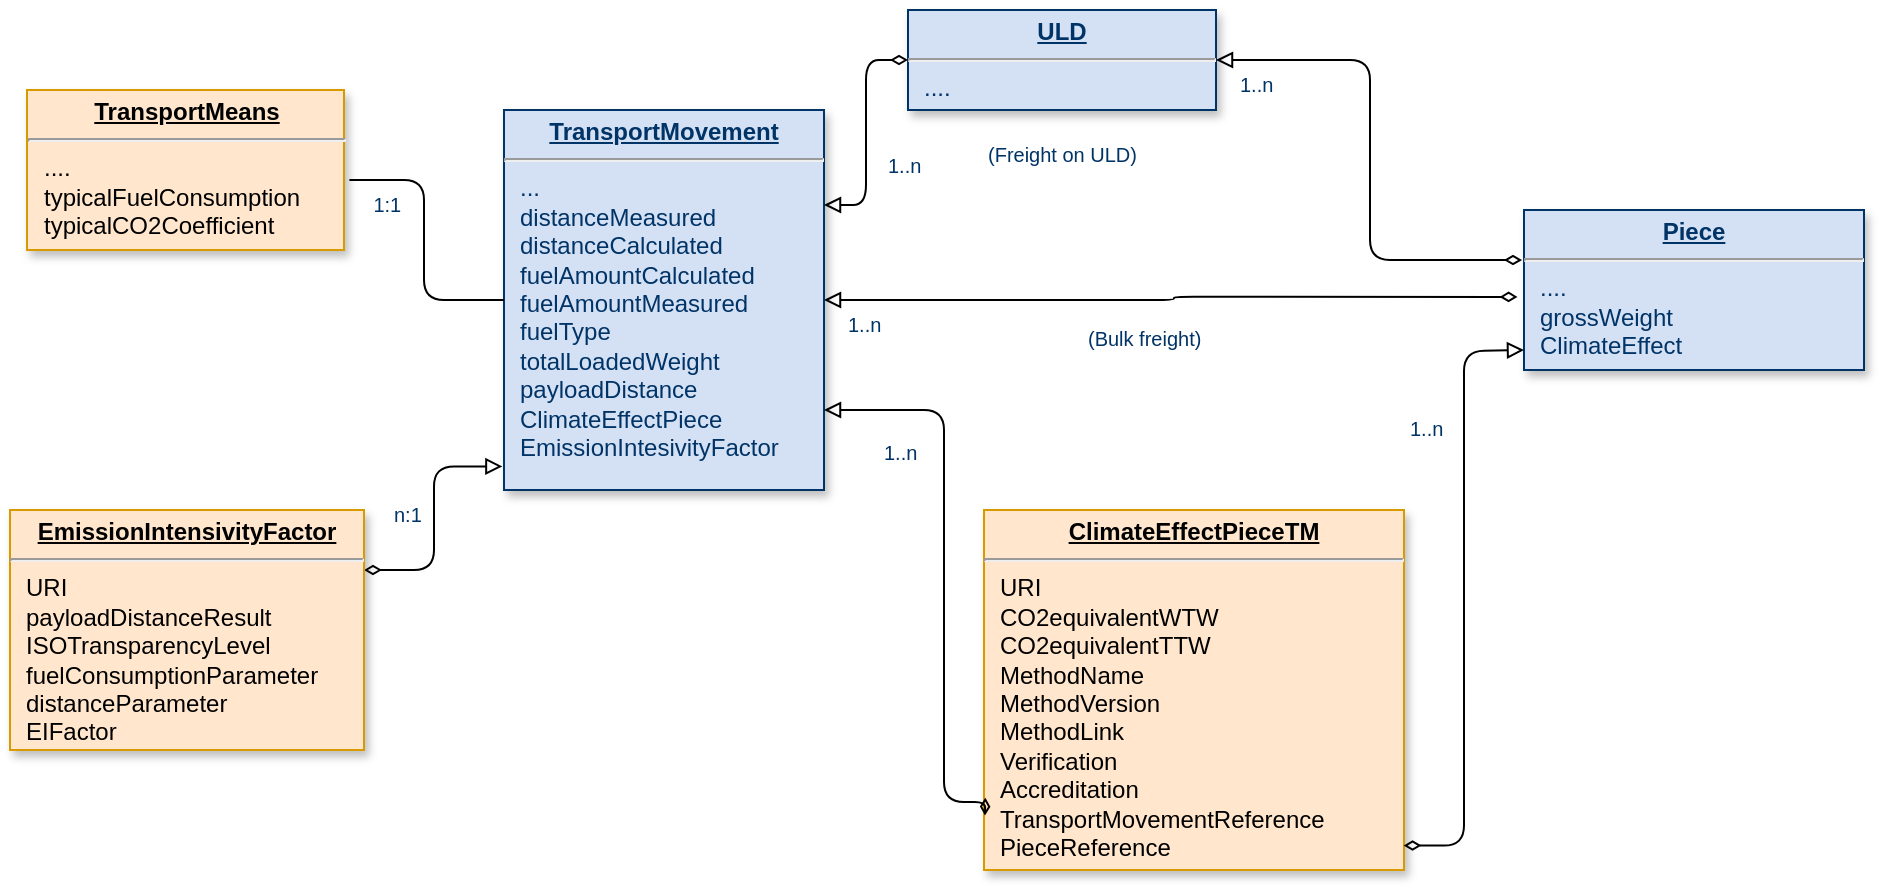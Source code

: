 <mxfile version="18.1.3" type="github">
  <diagram id="3F5zBIDhR5Rm8VuOonhM" name="Page-1">
    <mxGraphModel dx="981" dy="624" grid="1" gridSize="10" guides="1" tooltips="1" connect="1" arrows="1" fold="1" page="1" pageScale="1" pageWidth="826" pageHeight="1169" math="0" shadow="0">
      <root>
        <mxCell id="0" />
        <mxCell id="1" parent="0" />
        <mxCell id="tgpflyRlx-gm1w5A--DA-1" value="&lt;p style=&quot;margin: 0px ; margin-top: 4px ; text-align: center ; text-decoration: underline&quot;&gt;&lt;strong&gt;Piece&lt;/strong&gt;&lt;/p&gt;&lt;hr&gt;&lt;p style=&quot;margin: 0px ; margin-left: 8px&quot;&gt;....&lt;/p&gt;&lt;p style=&quot;margin: 0px ; margin-left: 8px&quot;&gt;grossWeight&lt;/p&gt;&lt;p style=&quot;margin: 0px ; margin-left: 8px&quot;&gt;&lt;span style=&quot;background-color: initial;&quot;&gt;ClimateEffect&lt;/span&gt;&lt;br&gt;&lt;/p&gt;&lt;p style=&quot;margin: 0px ; margin-left: 8px&quot;&gt;&lt;br&gt;&lt;/p&gt;" style="verticalAlign=top;align=left;overflow=fill;fontSize=12;fontFamily=Helvetica;html=1;strokeColor=#003366;shadow=1;fillColor=#D4E1F5;fontColor=#003366" parent="1" vertex="1">
          <mxGeometry x="980" y="150" width="170" height="80" as="geometry" />
        </mxCell>
        <mxCell id="tgpflyRlx-gm1w5A--DA-5" value="" style="endArrow=diamondThin;endSize=6;startArrow=block;startSize=6;startFill=0;edgeStyle=orthogonalEdgeStyle;exitX=1;exitY=0.5;exitDx=0;exitDy=0;endFill=0;entryX=-0.019;entryY=0.543;entryDx=0;entryDy=0;entryPerimeter=0;" parent="1" source="tgpflyRlx-gm1w5A--DA-8" target="tgpflyRlx-gm1w5A--DA-1" edge="1">
          <mxGeometry x="893" y="360" as="geometry">
            <mxPoint x="473" y="121.6" as="sourcePoint" />
            <mxPoint x="1053" y="360" as="targetPoint" />
          </mxGeometry>
        </mxCell>
        <mxCell id="tgpflyRlx-gm1w5A--DA-6" value="1..n" style="resizable=0;align=left;verticalAlign=top;labelBackgroundColor=#ffffff;fontSize=10;strokeColor=#003366;shadow=1;fillColor=#D4E1F5;fontColor=#003366" parent="tgpflyRlx-gm1w5A--DA-5" connectable="0" vertex="1">
          <mxGeometry x="-1" relative="1" as="geometry">
            <mxPoint x="10" as="offset" />
          </mxGeometry>
        </mxCell>
        <mxCell id="tgpflyRlx-gm1w5A--DA-8" value="&lt;p style=&quot;margin: 0px ; margin-top: 4px ; text-align: center ; text-decoration: underline&quot;&gt;&lt;strong&gt;TransportMovement&lt;/strong&gt;&lt;/p&gt;&lt;hr&gt;&lt;p style=&quot;margin: 0px ; margin-left: 8px&quot;&gt;...&lt;/p&gt;&lt;p style=&quot;margin: 0px ; margin-left: 8px&quot;&gt;distanceMeasured&lt;/p&gt;&lt;p style=&quot;margin: 0px ; margin-left: 8px&quot;&gt;distanceCalculated&lt;/p&gt;&lt;p style=&quot;margin: 0px ; margin-left: 8px&quot;&gt;fuelAmountCalculated&lt;/p&gt;&lt;p style=&quot;margin: 0px ; margin-left: 8px&quot;&gt;fuelAmountMeasured&lt;/p&gt;&lt;p style=&quot;margin: 0px ; margin-left: 8px&quot;&gt;fuelType&lt;/p&gt;&lt;p style=&quot;margin: 0px ; margin-left: 8px&quot;&gt;totalLoadedWeight&lt;/p&gt;&lt;p style=&quot;margin: 0px ; margin-left: 8px&quot;&gt;payloadDistance&lt;/p&gt;&lt;p style=&quot;margin: 0px ; margin-left: 8px&quot;&gt;ClimateEffectPiece&lt;/p&gt;&lt;p style=&quot;margin: 0px ; margin-left: 8px&quot;&gt;EmissionIntesivityFactor&lt;/p&gt;" style="verticalAlign=top;align=left;overflow=fill;fontSize=12;fontFamily=Helvetica;html=1;strokeColor=#003366;shadow=1;fillColor=#D4E1F5;fontColor=#003366" parent="1" vertex="1">
          <mxGeometry x="470" y="100" width="160" height="190" as="geometry" />
        </mxCell>
        <mxCell id="tgpflyRlx-gm1w5A--DA-9" value="&lt;p style=&quot;margin: 0px ; margin-top: 4px ; text-align: center ; text-decoration: underline&quot;&gt;&lt;strong&gt;TransportMeans&lt;/strong&gt;&lt;/p&gt;&lt;hr&gt;&lt;p style=&quot;margin: 0px ; margin-left: 8px&quot;&gt;....&lt;/p&gt;&lt;p style=&quot;margin: 0px ; margin-left: 8px&quot;&gt;typicalFuelConsumption&lt;/p&gt;&lt;p style=&quot;margin: 0px ; margin-left: 8px&quot;&gt;typicalCO2Coefficient&lt;/p&gt;" style="verticalAlign=top;align=left;overflow=fill;fontSize=12;fontFamily=Helvetica;html=1;strokeColor=#d79b00;shadow=1;fillColor=#ffe6cc;" parent="1" vertex="1">
          <mxGeometry x="231.5" y="90" width="158.5" height="80" as="geometry" />
        </mxCell>
        <mxCell id="tgpflyRlx-gm1w5A--DA-10" value="" style="endArrow=none;endSize=12;startArrow=none;startSize=14;startFill=0;edgeStyle=orthogonalEdgeStyle;exitX=1.017;exitY=0.563;exitDx=0;exitDy=0;exitPerimeter=0;entryX=0;entryY=0.5;entryDx=0;entryDy=0;endFill=0;" parent="1" source="tgpflyRlx-gm1w5A--DA-9" target="tgpflyRlx-gm1w5A--DA-8" edge="1">
          <mxGeometry x="903" y="370" as="geometry">
            <mxPoint x="611.72" y="186.15" as="sourcePoint" />
            <mxPoint x="673" y="190.034" as="targetPoint" />
          </mxGeometry>
        </mxCell>
        <mxCell id="tgpflyRlx-gm1w5A--DA-11" value="1:1" style="resizable=0;align=left;verticalAlign=top;labelBackgroundColor=#ffffff;fontSize=10;strokeColor=#003366;shadow=1;fillColor=#D4E1F5;fontColor=#003366" parent="tgpflyRlx-gm1w5A--DA-10" connectable="0" vertex="1">
          <mxGeometry x="-1" relative="1" as="geometry">
            <mxPoint x="10" as="offset" />
          </mxGeometry>
        </mxCell>
        <mxCell id="7WvtKGHfwESVPrSTEF-f-2" style="edgeStyle=orthogonalEdgeStyle;orthogonalLoop=1;jettySize=auto;html=1;exitX=1;exitY=0.25;exitDx=0;exitDy=0;entryX=-0.005;entryY=0.938;entryDx=0;entryDy=0;entryPerimeter=0;startArrow=diamondThin;startFill=0;endArrow=block;endFill=0;" parent="1" source="tgpflyRlx-gm1w5A--DA-20" target="tgpflyRlx-gm1w5A--DA-8" edge="1">
          <mxGeometry relative="1" as="geometry" />
        </mxCell>
        <mxCell id="tgpflyRlx-gm1w5A--DA-20" value="&lt;p style=&quot;margin: 0px ; margin-top: 4px ; text-align: center ; text-decoration: underline&quot;&gt;&lt;b&gt;EmissionIntensivityFactor&lt;/b&gt;&lt;/p&gt;&lt;hr&gt;&lt;p style=&quot;margin: 0px ; margin-left: 8px&quot;&gt;URI&lt;/p&gt;&lt;p style=&quot;margin: 0px ; margin-left: 8px&quot;&gt;payloadDistanceResult&lt;/p&gt;&lt;p style=&quot;margin: 0px ; margin-left: 8px&quot;&gt;ISOTransparencyLevel&lt;/p&gt;&lt;p style=&quot;margin: 0px ; margin-left: 8px&quot;&gt;fuelConsumptionParameter&lt;/p&gt;&lt;p style=&quot;margin: 0px ; margin-left: 8px&quot;&gt;distanceParameter&lt;/p&gt;&lt;p style=&quot;margin: 0px ; margin-left: 8px&quot;&gt;EIFactor&lt;/p&gt;" style="verticalAlign=top;align=left;overflow=fill;fontSize=12;fontFamily=Helvetica;html=1;strokeColor=#d79b00;shadow=1;fillColor=#ffe6cc;" parent="1" vertex="1">
          <mxGeometry x="223" y="300" width="177" height="120" as="geometry" />
        </mxCell>
        <mxCell id="cCnUegtr5oPg0CuNszyz-1" value="&lt;p style=&quot;margin: 0px ; margin-top: 4px ; text-align: center ; text-decoration: underline&quot;&gt;&lt;b&gt;ClimateEffectPieceTM&lt;/b&gt;&lt;/p&gt;&lt;hr&gt;&lt;p style=&quot;margin: 0px ; margin-left: 8px&quot;&gt;&lt;span&gt;URI&lt;/span&gt;&lt;/p&gt;&lt;p style=&quot;margin: 0px ; margin-left: 8px&quot;&gt;&lt;span&gt;CO2equivalentWTW&lt;/span&gt;&lt;/p&gt;&lt;p style=&quot;margin: 0px ; margin-left: 8px&quot;&gt;CO2equivalentTTW&lt;span&gt;&lt;br&gt;&lt;/span&gt;&lt;/p&gt;&lt;p style=&quot;margin: 0px ; margin-left: 8px&quot;&gt;&lt;span&gt;MethodName&lt;/span&gt;&lt;br&gt;&lt;/p&gt;&lt;p style=&quot;margin: 0px ; margin-left: 8px&quot;&gt;&lt;span&gt;MethodVersion&lt;/span&gt;&lt;/p&gt;&lt;p style=&quot;margin: 0px ; margin-left: 8px&quot;&gt;MethodLink&lt;/p&gt;&lt;p style=&quot;margin: 0px ; margin-left: 8px&quot;&gt;Verification&lt;/p&gt;&lt;p style=&quot;margin: 0px ; margin-left: 8px&quot;&gt;Accreditation&lt;/p&gt;&lt;p style=&quot;margin: 0px ; margin-left: 8px&quot;&gt;TransportMovementReference&lt;/p&gt;&lt;p style=&quot;margin: 0px ; margin-left: 8px&quot;&gt;PieceReference&lt;/p&gt;" style="verticalAlign=top;align=left;overflow=fill;fontSize=12;fontFamily=Helvetica;html=1;strokeColor=#d79b00;shadow=1;fillColor=#ffe6cc;" parent="1" vertex="1">
          <mxGeometry x="710" y="300" width="210" height="180" as="geometry" />
        </mxCell>
        <mxCell id="7WvtKGHfwESVPrSTEF-f-4" value="n:1" style="resizable=0;align=left;verticalAlign=top;labelBackgroundColor=#ffffff;fontSize=10;strokeColor=#003366;shadow=1;fillColor=#D4E1F5;fontColor=#003366" parent="1" connectable="0" vertex="1">
          <mxGeometry x="413" y="290" as="geometry" />
        </mxCell>
        <mxCell id="sGq3VUX8ILG5Ux0BHtPr-1" style="edgeStyle=orthogonalEdgeStyle;rounded=0;orthogonalLoop=1;jettySize=auto;html=1;exitX=0.5;exitY=1;exitDx=0;exitDy=0;" edge="1" parent="1" source="tgpflyRlx-gm1w5A--DA-8" target="tgpflyRlx-gm1w5A--DA-8">
          <mxGeometry relative="1" as="geometry" />
        </mxCell>
        <mxCell id="sGq3VUX8ILG5Ux0BHtPr-4" value="" style="endArrow=diamondThin;endSize=6;startArrow=block;startSize=6;startFill=0;edgeStyle=orthogonalEdgeStyle;endFill=0;entryX=0.999;entryY=0.932;entryDx=0;entryDy=0;entryPerimeter=0;" edge="1" parent="1" target="cCnUegtr5oPg0CuNszyz-1">
          <mxGeometry x="1243" y="485" as="geometry">
            <mxPoint x="980" y="220" as="sourcePoint" />
            <mxPoint x="1176.77" y="333.87" as="targetPoint" />
          </mxGeometry>
        </mxCell>
        <mxCell id="sGq3VUX8ILG5Ux0BHtPr-5" value="1..n" style="resizable=0;align=left;verticalAlign=top;labelBackgroundColor=#ffffff;fontSize=10;strokeColor=#003366;shadow=1;fillColor=#D4E1F5;fontColor=#003366" connectable="0" vertex="1" parent="sGq3VUX8ILG5Ux0BHtPr-4">
          <mxGeometry x="-1" relative="1" as="geometry">
            <mxPoint x="-59" y="27" as="offset" />
          </mxGeometry>
        </mxCell>
        <mxCell id="sGq3VUX8ILG5Ux0BHtPr-6" value="&lt;p style=&quot;margin: 0px ; margin-top: 4px ; text-align: center ; text-decoration: underline&quot;&gt;&lt;strong&gt;ULD&lt;/strong&gt;&lt;/p&gt;&lt;hr&gt;&lt;p style=&quot;margin: 0px ; margin-left: 8px&quot;&gt;....&lt;/p&gt;&lt;p style=&quot;margin: 0px ; margin-left: 8px&quot;&gt;&lt;br&gt;&lt;/p&gt;&lt;p style=&quot;margin: 0px ; margin-left: 8px&quot;&gt;&lt;br&gt;&lt;/p&gt;" style="verticalAlign=top;align=left;overflow=fill;fontSize=12;fontFamily=Helvetica;html=1;strokeColor=#003366;shadow=1;fillColor=#D4E1F5;fontColor=#003366" vertex="1" parent="1">
          <mxGeometry x="672" y="50" width="154" height="50" as="geometry" />
        </mxCell>
        <mxCell id="sGq3VUX8ILG5Ux0BHtPr-7" value="" style="endArrow=diamondThin;endSize=6;startArrow=block;startSize=6;startFill=0;edgeStyle=orthogonalEdgeStyle;exitX=1;exitY=0.25;exitDx=0;exitDy=0;endFill=0;" edge="1" parent="1" source="tgpflyRlx-gm1w5A--DA-8" target="sGq3VUX8ILG5Ux0BHtPr-6">
          <mxGeometry x="903" y="370" as="geometry">
            <mxPoint x="640" y="195" as="sourcePoint" />
            <mxPoint x="836.77" y="188.87" as="targetPoint" />
          </mxGeometry>
        </mxCell>
        <mxCell id="sGq3VUX8ILG5Ux0BHtPr-8" value="1..n" style="resizable=0;align=left;verticalAlign=top;labelBackgroundColor=#ffffff;fontSize=10;strokeColor=#003366;shadow=1;fillColor=#D4E1F5;fontColor=#003366" connectable="0" vertex="1" parent="sGq3VUX8ILG5Ux0BHtPr-7">
          <mxGeometry x="-1" relative="1" as="geometry">
            <mxPoint x="30" y="-32" as="offset" />
          </mxGeometry>
        </mxCell>
        <mxCell id="sGq3VUX8ILG5Ux0BHtPr-9" value="" style="endArrow=diamondThin;endSize=6;startArrow=block;startSize=6;startFill=0;edgeStyle=orthogonalEdgeStyle;endFill=0;entryX=-0.006;entryY=0.313;entryDx=0;entryDy=0;entryPerimeter=0;" edge="1" parent="1" source="sGq3VUX8ILG5Ux0BHtPr-6" target="tgpflyRlx-gm1w5A--DA-1">
          <mxGeometry x="913" y="380" as="geometry">
            <mxPoint x="880" y="90" as="sourcePoint" />
            <mxPoint x="860" y="150" as="targetPoint" />
          </mxGeometry>
        </mxCell>
        <mxCell id="sGq3VUX8ILG5Ux0BHtPr-10" value="1..n" style="resizable=0;align=left;verticalAlign=top;labelBackgroundColor=#ffffff;fontSize=10;strokeColor=#003366;shadow=1;fillColor=#D4E1F5;fontColor=#003366" connectable="0" vertex="1" parent="sGq3VUX8ILG5Ux0BHtPr-9">
          <mxGeometry x="-1" relative="1" as="geometry">
            <mxPoint x="10" as="offset" />
          </mxGeometry>
        </mxCell>
        <mxCell id="sGq3VUX8ILG5Ux0BHtPr-11" value="" style="endArrow=diamondThin;endSize=6;startArrow=block;startSize=6;startFill=0;edgeStyle=orthogonalEdgeStyle;endFill=0;entryX=0.003;entryY=0.799;entryDx=0;entryDy=0;entryPerimeter=0;" edge="1" parent="1" source="tgpflyRlx-gm1w5A--DA-8" target="cCnUegtr5oPg0CuNszyz-1">
          <mxGeometry x="977.45" y="568.57" as="geometry">
            <mxPoint x="613.43" y="316.19" as="sourcePoint" />
            <mxPoint x="720" y="450" as="targetPoint" />
            <Array as="points">
              <mxPoint x="690" y="250" />
              <mxPoint x="690" y="446" />
            </Array>
          </mxGeometry>
        </mxCell>
        <mxCell id="sGq3VUX8ILG5Ux0BHtPr-12" value="1..n" style="resizable=0;align=left;verticalAlign=top;labelBackgroundColor=#ffffff;fontSize=10;strokeColor=#003366;shadow=1;fillColor=#D4E1F5;fontColor=#003366" connectable="0" vertex="1" parent="sGq3VUX8ILG5Ux0BHtPr-11">
          <mxGeometry x="-1" relative="1" as="geometry">
            <mxPoint x="28" y="9" as="offset" />
          </mxGeometry>
        </mxCell>
        <mxCell id="sGq3VUX8ILG5Ux0BHtPr-13" value="(Bulk freight)" style="resizable=0;align=left;verticalAlign=top;labelBackgroundColor=#ffffff;fontSize=10;strokeColor=#003366;shadow=1;fillColor=#D4E1F5;fontColor=#003366" connectable="0" vertex="1" parent="1">
          <mxGeometry x="760" y="202" as="geometry" />
        </mxCell>
        <mxCell id="sGq3VUX8ILG5Ux0BHtPr-14" value="(Freight on ULD)" style="resizable=0;align=left;verticalAlign=top;labelBackgroundColor=#ffffff;fontSize=10;strokeColor=#003366;shadow=1;fillColor=#D4E1F5;fontColor=#003366" connectable="0" vertex="1" parent="1">
          <mxGeometry x="710" y="110" as="geometry" />
        </mxCell>
      </root>
    </mxGraphModel>
  </diagram>
</mxfile>

